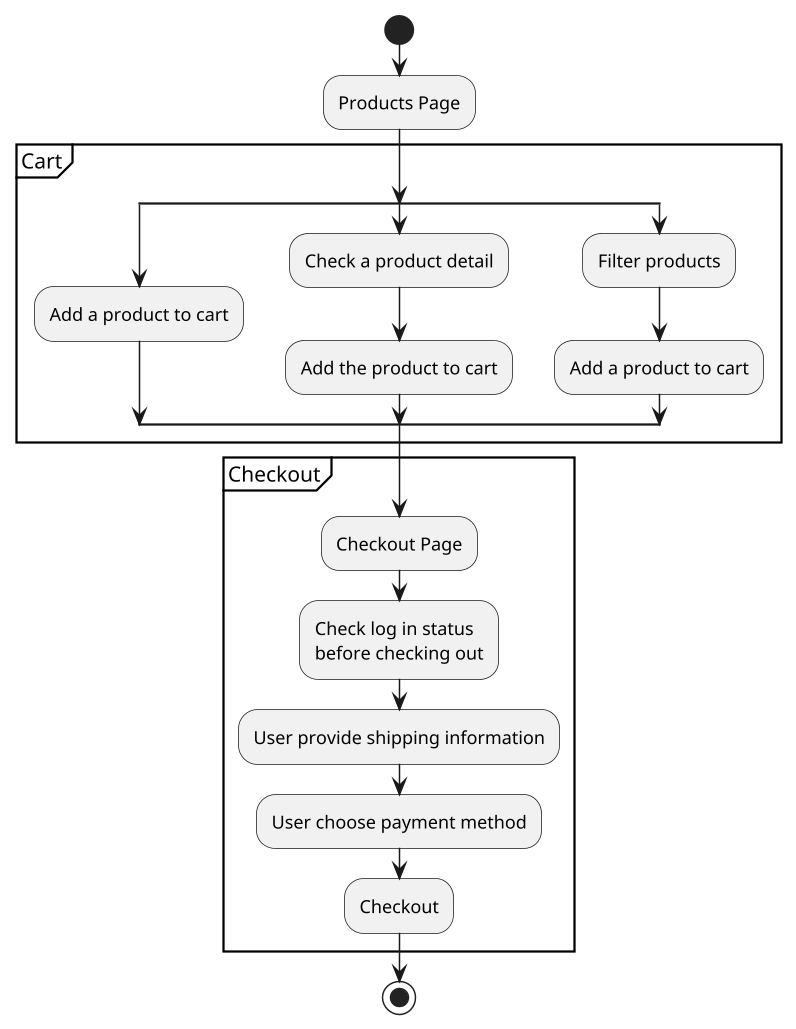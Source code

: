 @startuml
scale 1.5
start
:Products Page;
partition Cart {
split
	:Add a product to cart;
split again
	:Check a product detail;
	:Add the product to cart;
split again
	:Filter products;
	:Add a product to cart;
end split	
}
partition Checkout {
:Checkout Page;
:Check log in status\nbefore checking out;		
:User provide shipping information;
:User choose payment method;
:Checkout;		
}
stop
@enduml
